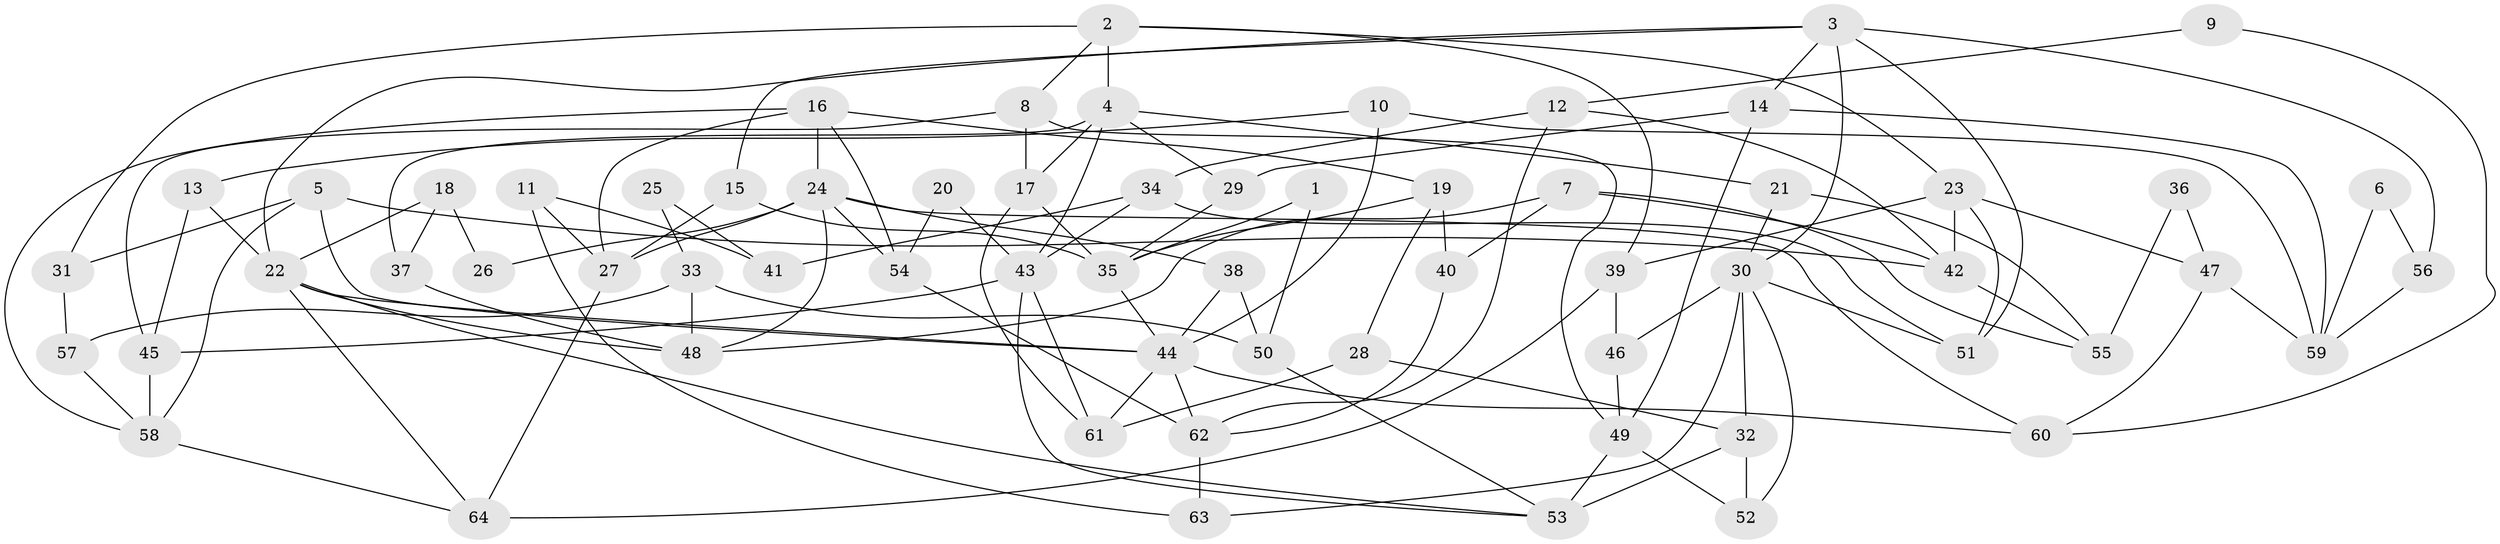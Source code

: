 // Generated by graph-tools (version 1.1) at 2025/36/03/09/25 02:36:00]
// undirected, 64 vertices, 128 edges
graph export_dot {
graph [start="1"]
  node [color=gray90,style=filled];
  1;
  2;
  3;
  4;
  5;
  6;
  7;
  8;
  9;
  10;
  11;
  12;
  13;
  14;
  15;
  16;
  17;
  18;
  19;
  20;
  21;
  22;
  23;
  24;
  25;
  26;
  27;
  28;
  29;
  30;
  31;
  32;
  33;
  34;
  35;
  36;
  37;
  38;
  39;
  40;
  41;
  42;
  43;
  44;
  45;
  46;
  47;
  48;
  49;
  50;
  51;
  52;
  53;
  54;
  55;
  56;
  57;
  58;
  59;
  60;
  61;
  62;
  63;
  64;
  1 -- 50;
  1 -- 35;
  2 -- 39;
  2 -- 8;
  2 -- 4;
  2 -- 23;
  2 -- 31;
  3 -- 14;
  3 -- 51;
  3 -- 15;
  3 -- 22;
  3 -- 30;
  3 -- 56;
  4 -- 17;
  4 -- 21;
  4 -- 29;
  4 -- 37;
  4 -- 43;
  5 -- 42;
  5 -- 58;
  5 -- 31;
  5 -- 44;
  6 -- 59;
  6 -- 56;
  7 -- 48;
  7 -- 55;
  7 -- 40;
  7 -- 42;
  8 -- 49;
  8 -- 17;
  8 -- 45;
  9 -- 60;
  9 -- 12;
  10 -- 13;
  10 -- 44;
  10 -- 59;
  11 -- 63;
  11 -- 27;
  11 -- 41;
  12 -- 62;
  12 -- 34;
  12 -- 42;
  13 -- 22;
  13 -- 45;
  14 -- 29;
  14 -- 49;
  14 -- 59;
  15 -- 35;
  15 -- 27;
  16 -- 27;
  16 -- 24;
  16 -- 19;
  16 -- 54;
  16 -- 58;
  17 -- 61;
  17 -- 35;
  18 -- 37;
  18 -- 22;
  18 -- 26;
  19 -- 40;
  19 -- 28;
  19 -- 35;
  20 -- 54;
  20 -- 43;
  21 -- 30;
  21 -- 55;
  22 -- 44;
  22 -- 48;
  22 -- 53;
  22 -- 64;
  23 -- 42;
  23 -- 39;
  23 -- 47;
  23 -- 51;
  24 -- 27;
  24 -- 48;
  24 -- 26;
  24 -- 38;
  24 -- 54;
  24 -- 60;
  25 -- 41;
  25 -- 33;
  27 -- 64;
  28 -- 61;
  28 -- 32;
  29 -- 35;
  30 -- 46;
  30 -- 32;
  30 -- 51;
  30 -- 52;
  30 -- 63;
  31 -- 57;
  32 -- 52;
  32 -- 53;
  33 -- 57;
  33 -- 50;
  33 -- 48;
  34 -- 43;
  34 -- 51;
  34 -- 41;
  35 -- 44;
  36 -- 55;
  36 -- 47;
  37 -- 48;
  38 -- 44;
  38 -- 50;
  39 -- 64;
  39 -- 46;
  40 -- 62;
  42 -- 55;
  43 -- 53;
  43 -- 45;
  43 -- 61;
  44 -- 60;
  44 -- 61;
  44 -- 62;
  45 -- 58;
  46 -- 49;
  47 -- 59;
  47 -- 60;
  49 -- 53;
  49 -- 52;
  50 -- 53;
  54 -- 62;
  56 -- 59;
  57 -- 58;
  58 -- 64;
  62 -- 63;
}

